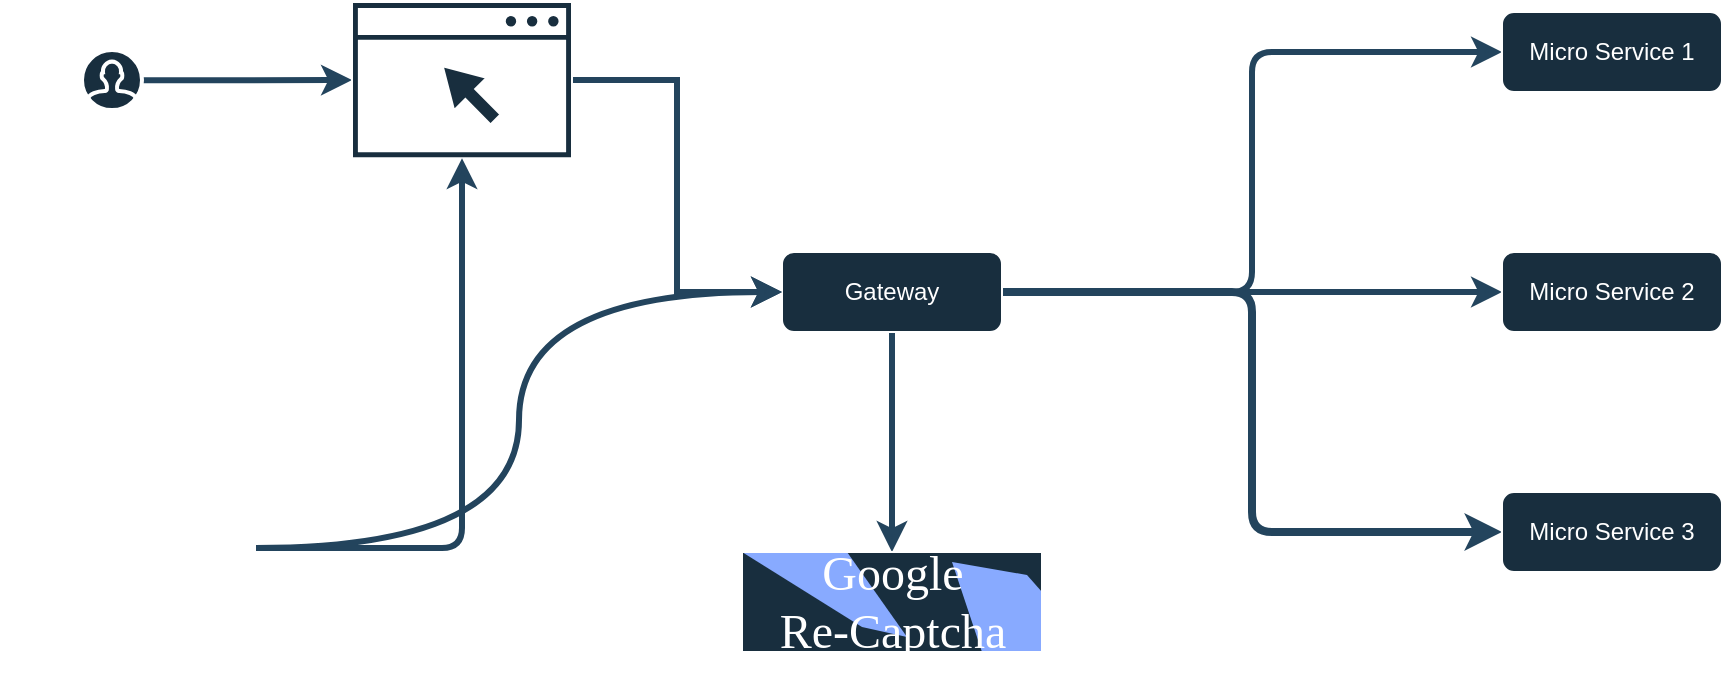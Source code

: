 <mxfile version="21.2.1" type="github">
  <diagram name="Page-1" id="JnQKtIjUjuUfpUsb1rrf">
    <mxGraphModel dx="1804" dy="617" grid="1" gridSize="11" guides="1" tooltips="1" connect="1" arrows="1" fold="1" page="1" pageScale="1" pageWidth="850" pageHeight="1100" math="0" shadow="0">
      <root>
        <mxCell id="0" />
        <mxCell id="1" parent="0" />
        <mxCell id="O6MyGIacQPo4iYBTRoAR-7" style="edgeStyle=orthogonalEdgeStyle;rounded=0;orthogonalLoop=1;jettySize=auto;html=1;entryX=0;entryY=0.5;entryDx=0;entryDy=0;labelBackgroundColor=none;strokeColor=#23445D;fontColor=default;strokeWidth=3;" parent="1" source="O6MyGIacQPo4iYBTRoAR-2" target="O6MyGIacQPo4iYBTRoAR-5" edge="1">
          <mxGeometry relative="1" as="geometry" />
        </mxCell>
        <mxCell id="O6MyGIacQPo4iYBTRoAR-8" style="edgeStyle=orthogonalEdgeStyle;orthogonalLoop=1;jettySize=auto;html=1;entryX=0;entryY=0.5;entryDx=0;entryDy=0;labelBackgroundColor=none;strokeColor=#23445D;fontColor=default;rounded=1;strokeWidth=3;" parent="1" source="O6MyGIacQPo4iYBTRoAR-2" target="O6MyGIacQPo4iYBTRoAR-4" edge="1">
          <mxGeometry relative="1" as="geometry" />
        </mxCell>
        <mxCell id="O6MyGIacQPo4iYBTRoAR-9" style="edgeStyle=orthogonalEdgeStyle;rounded=1;orthogonalLoop=1;jettySize=auto;html=1;entryX=0;entryY=0.5;entryDx=0;entryDy=0;labelBackgroundColor=none;strokeColor=#23445D;fontColor=default;strokeWidth=4;" parent="1" source="O6MyGIacQPo4iYBTRoAR-2" target="O6MyGIacQPo4iYBTRoAR-6" edge="1">
          <mxGeometry relative="1" as="geometry" />
        </mxCell>
        <mxCell id="O6MyGIacQPo4iYBTRoAR-14" style="edgeStyle=orthogonalEdgeStyle;rounded=0;orthogonalLoop=1;jettySize=auto;html=1;labelBackgroundColor=none;strokeColor=#23445D;fontColor=default;strokeWidth=3;" parent="1" source="O6MyGIacQPo4iYBTRoAR-2" target="O6MyGIacQPo4iYBTRoAR-10" edge="1">
          <mxGeometry relative="1" as="geometry" />
        </mxCell>
        <mxCell id="O6MyGIacQPo4iYBTRoAR-2" value="Gateway" style="rounded=1;whiteSpace=wrap;html=1;fillColor=#182E3E;strokeColor=#FFFFFF;labelBackgroundColor=none;fontColor=#FFFFFF;" parent="1" vertex="1">
          <mxGeometry x="380" y="290" width="110" height="40" as="geometry" />
        </mxCell>
        <mxCell id="O6MyGIacQPo4iYBTRoAR-4" value="Micro Service 1" style="rounded=1;whiteSpace=wrap;html=1;fillColor=#182E3E;strokeColor=#FFFFFF;labelBackgroundColor=none;fontColor=#FFFFFF;" parent="1" vertex="1">
          <mxGeometry x="740" y="170" width="110" height="40" as="geometry" />
        </mxCell>
        <mxCell id="O6MyGIacQPo4iYBTRoAR-5" value="Micro Service 2" style="rounded=1;whiteSpace=wrap;html=1;fillColor=#182E3E;strokeColor=#FFFFFF;labelBackgroundColor=none;fontColor=#FFFFFF;" parent="1" vertex="1">
          <mxGeometry x="740" y="290" width="110" height="40" as="geometry" />
        </mxCell>
        <mxCell id="O6MyGIacQPo4iYBTRoAR-6" value="Micro Service 3" style="rounded=1;whiteSpace=wrap;html=1;fillColor=#182E3E;strokeColor=#FFFFFF;labelBackgroundColor=none;fontColor=#FFFFFF;" parent="1" vertex="1">
          <mxGeometry x="740" y="410" width="110" height="40" as="geometry" />
        </mxCell>
        <mxCell id="O6MyGIacQPo4iYBTRoAR-10" value="&lt;div style=&quot;font-size: 24px;&quot;&gt;&lt;font style=&quot;font-size: 24px;&quot; face=&quot;Lucida Console&quot;&gt;Google &lt;br&gt;&lt;/font&gt;&lt;/div&gt;&lt;div style=&quot;font-size: 24px;&quot;&gt;&lt;font style=&quot;font-size: 24px;&quot; face=&quot;Lucida Console&quot;&gt;Re-Captcha&lt;font style=&quot;font-size: 24px;&quot;&gt;&lt;br&gt;&lt;/font&gt;&lt;/font&gt;&lt;/div&gt;" style="strokeWidth=1;shadow=0;dashed=0;align=center;html=1;shape=mxgraph.mockup.text.captcha;fontColor=#FFFFFF;fontSize=25;strokeColor=#FFFFFF;mainText=;labelBackgroundColor=none;fillColor=#182E3E;" parent="1" vertex="1">
          <mxGeometry x="360" y="440" width="150" height="50" as="geometry" />
        </mxCell>
        <mxCell id="O6MyGIacQPo4iYBTRoAR-17" style="edgeStyle=orthogonalEdgeStyle;rounded=0;orthogonalLoop=1;jettySize=auto;html=1;labelBackgroundColor=none;strokeColor=#23445D;fontColor=default;strokeWidth=3;" parent="1" source="O6MyGIacQPo4iYBTRoAR-15" target="O6MyGIacQPo4iYBTRoAR-16" edge="1">
          <mxGeometry relative="1" as="geometry" />
        </mxCell>
        <mxCell id="O6MyGIacQPo4iYBTRoAR-15" value="" style="html=1;verticalLabelPosition=bottom;align=center;labelBackgroundColor=none;verticalAlign=top;strokeWidth=2;strokeColor=#FFFFFF;shadow=0;dashed=0;shape=mxgraph.ios7.icons.user;fillColor=#182E3E;fontColor=#FFFFFF;" parent="1" vertex="1">
          <mxGeometry x="30" y="189.05" width="30" height="30" as="geometry" />
        </mxCell>
        <mxCell id="O6MyGIacQPo4iYBTRoAR-18" style="edgeStyle=orthogonalEdgeStyle;rounded=0;orthogonalLoop=1;jettySize=auto;html=1;entryX=0;entryY=0.5;entryDx=0;entryDy=0;labelBackgroundColor=none;strokeColor=#23445D;fontColor=default;strokeWidth=3;" parent="1" source="O6MyGIacQPo4iYBTRoAR-16" target="O6MyGIacQPo4iYBTRoAR-2" edge="1">
          <mxGeometry relative="1" as="geometry" />
        </mxCell>
        <mxCell id="O6MyGIacQPo4iYBTRoAR-16" value="" style="sketch=0;pointerEvents=1;shadow=0;dashed=0;html=1;strokeColor=#FFFFFF;fillColor=#182E3E;aspect=fixed;labelPosition=center;verticalLabelPosition=bottom;verticalAlign=top;align=center;outlineConnect=0;shape=mxgraph.vvd.web_browser;labelBackgroundColor=none;fontColor=#FFFFFF;" parent="1" vertex="1">
          <mxGeometry x="165" y="165" width="110" height="78.1" as="geometry" />
        </mxCell>
        <mxCell id="O6MyGIacQPo4iYBTRoAR-20" style="edgeStyle=orthogonalEdgeStyle;rounded=1;orthogonalLoop=1;jettySize=auto;html=1;labelBackgroundColor=none;strokeColor=#23445D;fontColor=default;strokeWidth=3;" parent="1" source="O6MyGIacQPo4iYBTRoAR-19" target="O6MyGIacQPo4iYBTRoAR-16" edge="1">
          <mxGeometry relative="1" as="geometry" />
        </mxCell>
        <mxCell id="O6MyGIacQPo4iYBTRoAR-21" style="edgeStyle=orthogonalEdgeStyle;orthogonalLoop=1;jettySize=auto;html=1;strokeColor=#23445D;entryX=0;entryY=0.5;entryDx=0;entryDy=0;curved=1;strokeWidth=3;" parent="1" source="O6MyGIacQPo4iYBTRoAR-19" target="O6MyGIacQPo4iYBTRoAR-2" edge="1">
          <mxGeometry relative="1" as="geometry">
            <mxPoint x="352" y="407" as="targetPoint" />
          </mxGeometry>
        </mxCell>
        <mxCell id="O6MyGIacQPo4iYBTRoAR-19" value="" style="shape=image;html=1;verticalAlign=top;verticalLabelPosition=bottom;labelBackgroundColor=none;imageAspect=0;aspect=fixed;image=https://cdn1.iconfinder.com/data/icons/DarkGlass_Reworked/128x128/apps/kcron.png;fillColor=#182E3E;strokeColor=#FFFFFF;fontColor=#FFFFFF;" parent="1" vertex="1">
          <mxGeometry x="-11" y="374" width="128" height="128" as="geometry" />
        </mxCell>
      </root>
    </mxGraphModel>
  </diagram>
</mxfile>
